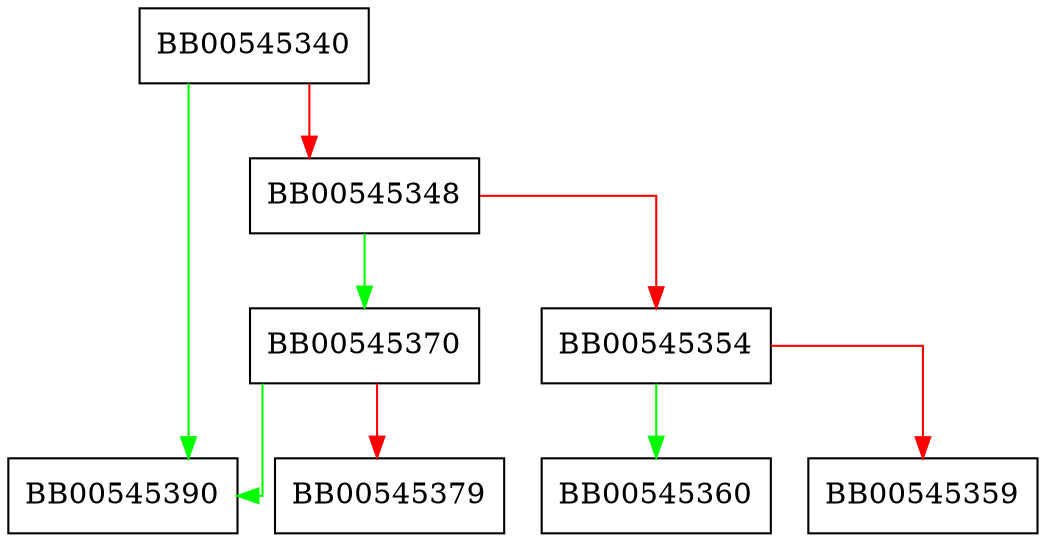 digraph BN_GENCB_call {
  node [shape="box"];
  graph [splines=ortho];
  BB00545340 -> BB00545390 [color="green"];
  BB00545340 -> BB00545348 [color="red"];
  BB00545348 -> BB00545370 [color="green"];
  BB00545348 -> BB00545354 [color="red"];
  BB00545354 -> BB00545360 [color="green"];
  BB00545354 -> BB00545359 [color="red"];
  BB00545370 -> BB00545390 [color="green"];
  BB00545370 -> BB00545379 [color="red"];
}